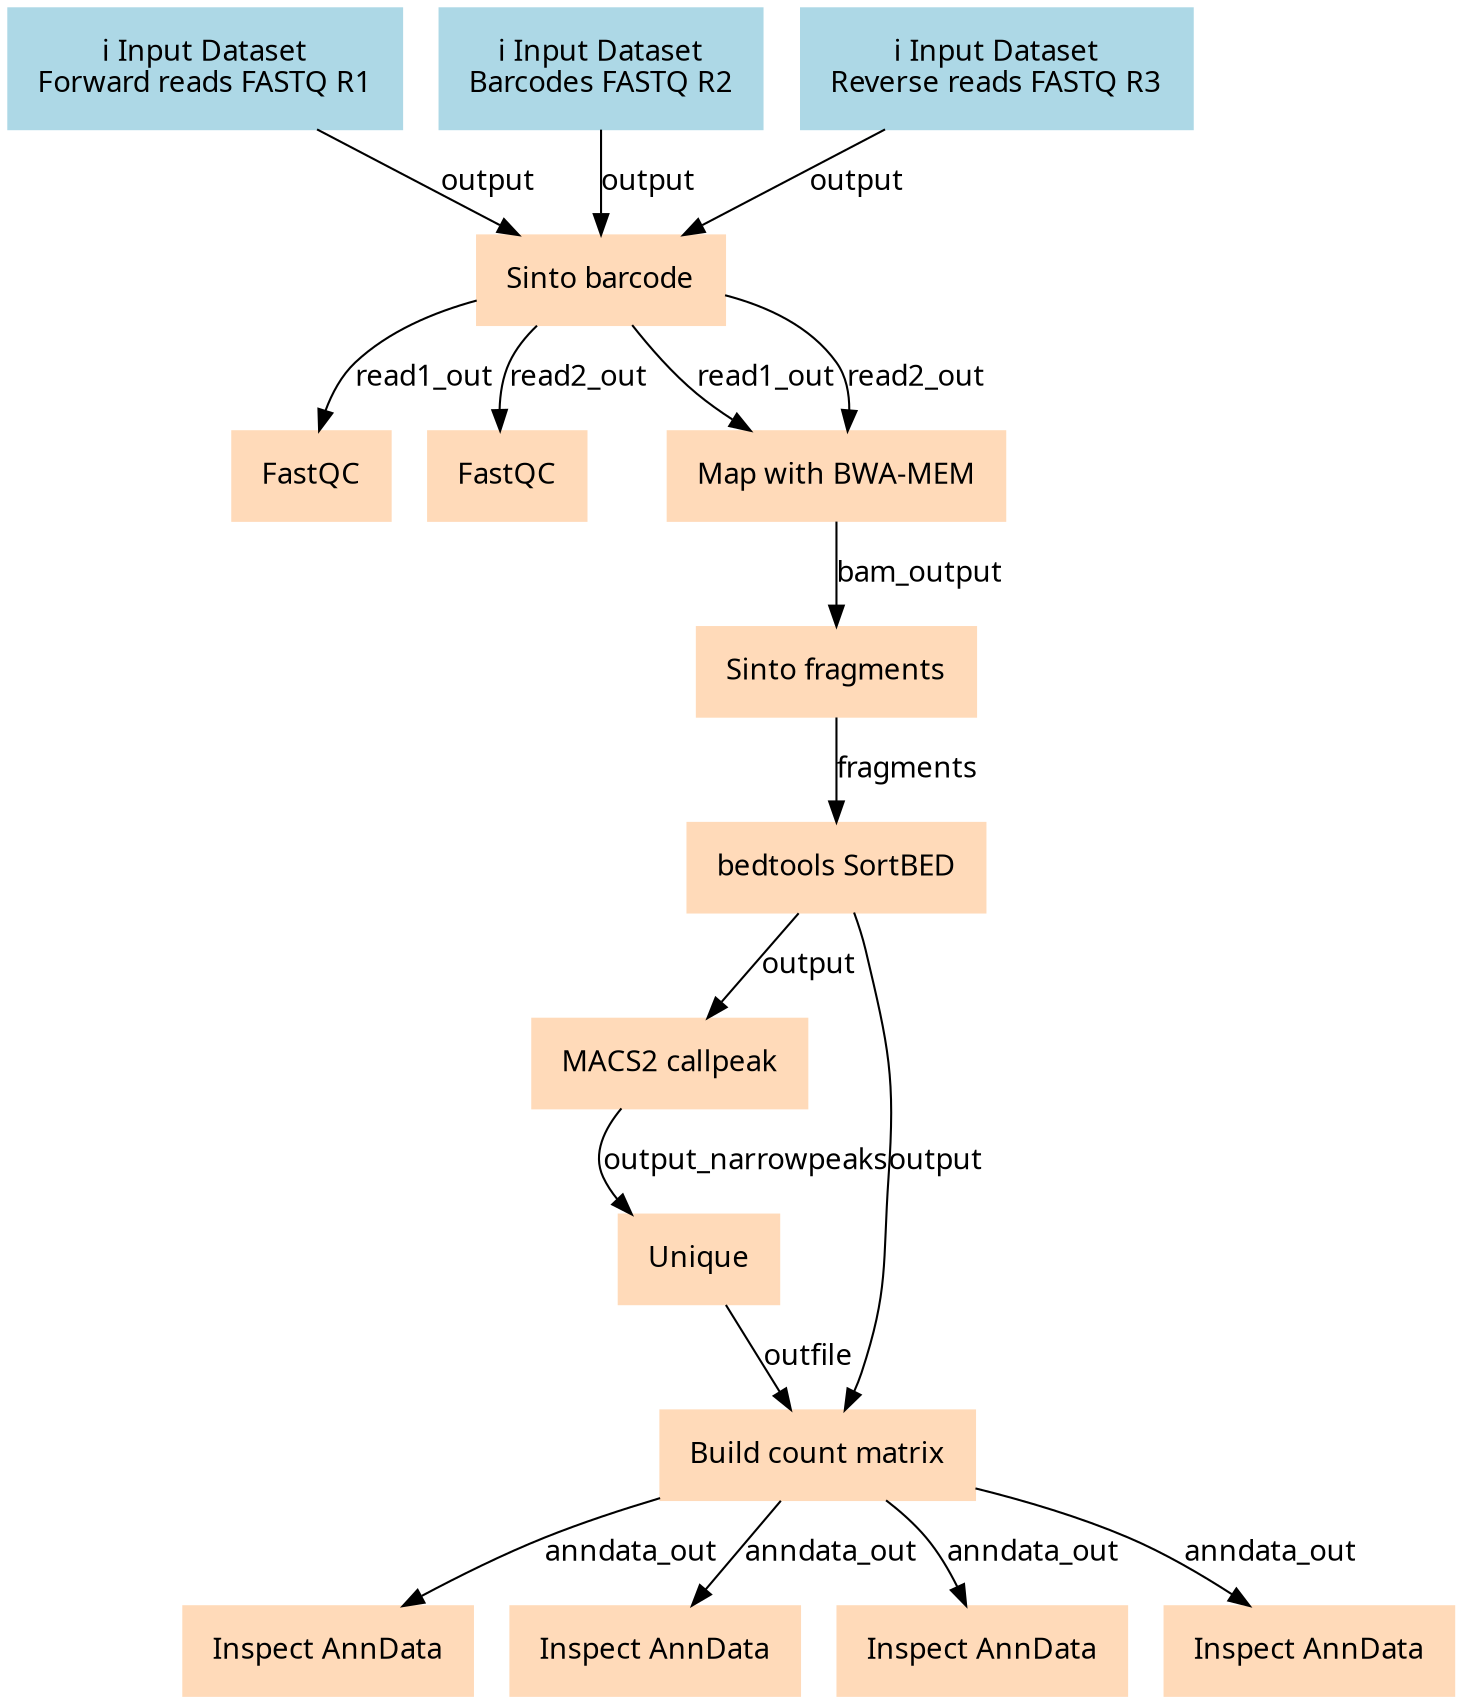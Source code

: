 digraph main {
  node [fontname="Atkinson Hyperlegible", shape=box, color=white,style=filled,color=peachpuff,margin="0.2,0.2"];
  edge [fontname="Atkinson Hyperlegible"];
  0[color=lightblue,label="ℹ️ Input Dataset\nForward reads FASTQ R1"]
  1[color=lightblue,label="ℹ️ Input Dataset\nBarcodes FASTQ R2"]
  2[color=lightblue,label="ℹ️ Input Dataset\nReverse reads FASTQ R3"]
  3[label="Sinto barcode"]
  1 -> 3 [label="output"]
  0 -> 3 [label="output"]
  2 -> 3 [label="output"]
  4[label="FastQC"]
  3 -> 4 [label="read1_out"]
  5[label="FastQC"]
  3 -> 5 [label="read2_out"]
  6[label="Map with BWA-MEM"]
  3 -> 6 [label="read1_out"]
  3 -> 6 [label="read2_out"]
  7[label="Sinto fragments"]
  6 -> 7 [label="bam_output"]
  8[label="bedtools SortBED"]
  7 -> 8 [label="fragments"]
  9[label="MACS2 callpeak"]
  8 -> 9 [label="output"]
  10[label="Unique"]
  9 -> 10 [label="output_narrowpeaks"]
  11[label="Build count matrix"]
  8 -> 11 [label="output"]
  10 -> 11 [label="outfile"]
  12[label="Inspect AnnData"]
  11 -> 12 [label="anndata_out"]
  13[label="Inspect AnnData"]
  11 -> 13 [label="anndata_out"]
  14[label="Inspect AnnData"]
  11 -> 14 [label="anndata_out"]
  15[label="Inspect AnnData"]
  11 -> 15 [label="anndata_out"]
}